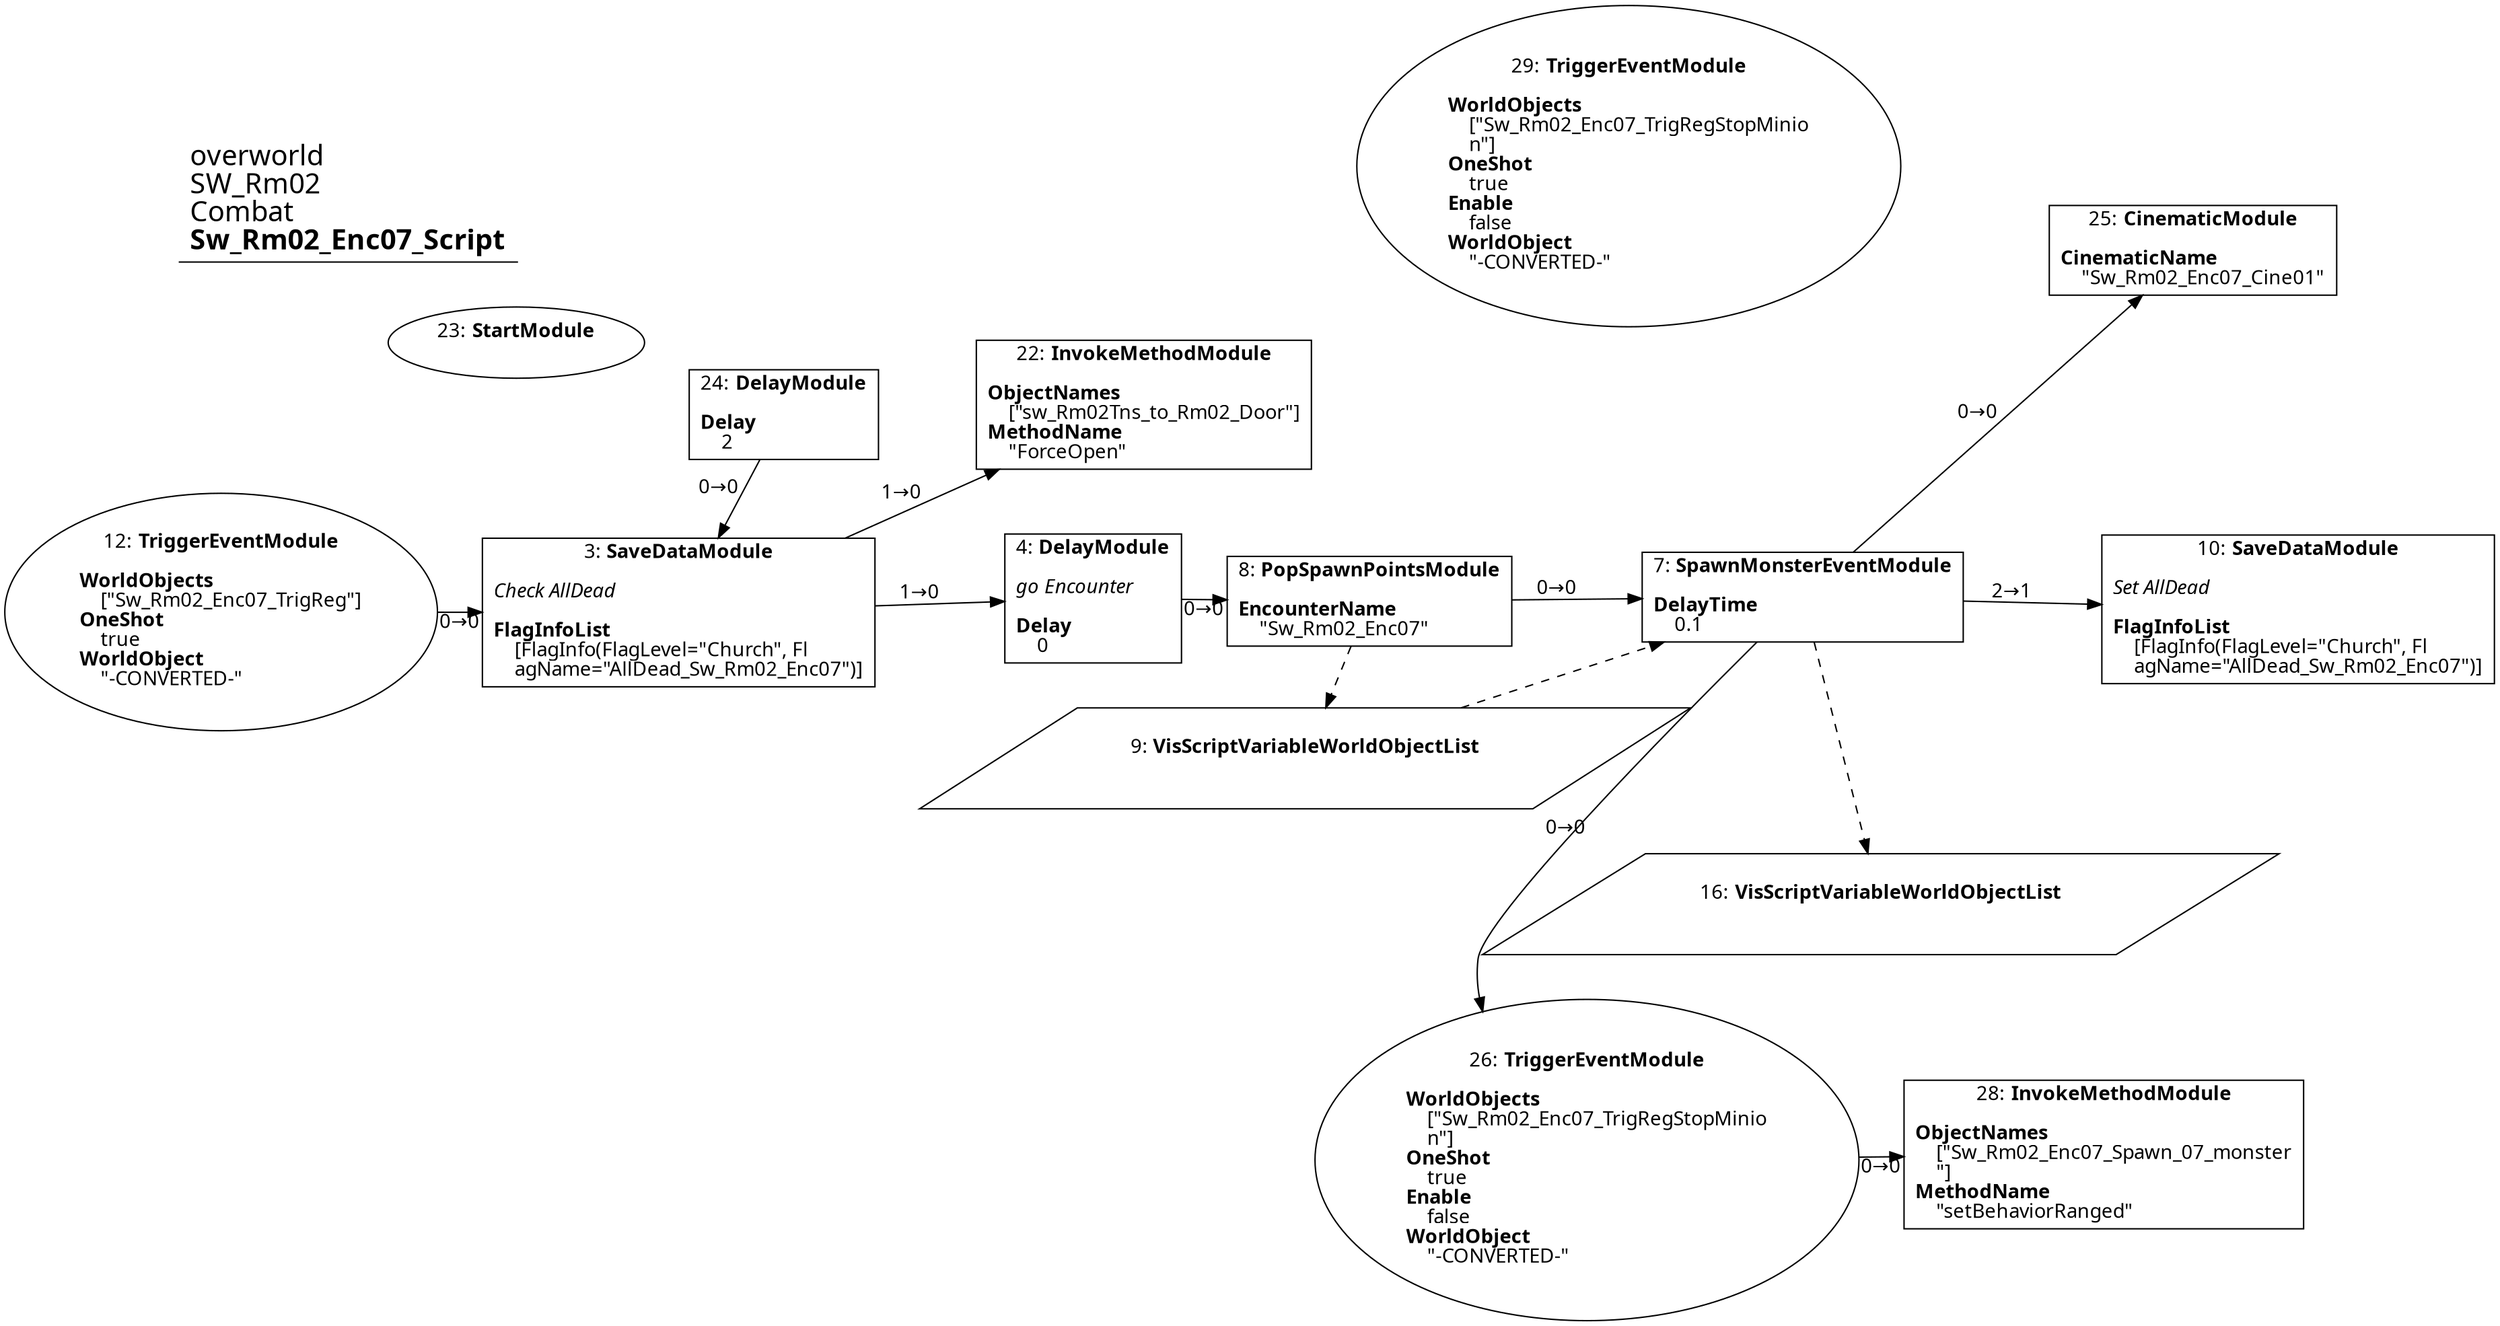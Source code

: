 digraph {
    layout = fdp;
    overlap = prism;
    sep = "+16";
    splines = spline;

    node [ shape = box ];

    graph [ fontname = "Segoe UI" ];
    node [ fontname = "Segoe UI" ];
    edge [ fontname = "Segoe UI" ];

    3 [ label = <3: <b>SaveDataModule</b><br/><br/><i>Check AllDead<br align="left"/></i><br align="left"/><b>FlagInfoList</b><br align="left"/>    [FlagInfo(FlagLevel=&quot;Church&quot;, Fl<br align="left"/>    agName=&quot;AllDead_Sw_Rm02_Enc07&quot;)]<br align="left"/>> ];
    3 [ pos = "0.342,-0.155!" ];
    3 -> 4 [ label = "1→0" ];
    3 -> 22 [ label = "1→0" ];

    4 [ label = <4: <b>DelayModule</b><br/><br/><i>go Encounter<br align="left"/></i><br align="left"/><b>Delay</b><br align="left"/>    0<br align="left"/>> ];
    4 [ pos = "0.64400005,-0.141!" ];
    4 -> 8 [ label = "0→0" ];

    7 [ label = <7: <b>SpawnMonsterEventModule</b><br/><br/><b>DelayTime</b><br align="left"/>    0.1<br align="left"/>> ];
    7 [ pos = "1.1090001,-0.13700001!" ];
    7 -> 10 [ label = "2→1" ];
    7 -> 25 [ label = "0→0" ];
    7 -> 26 [ label = "0→0" ];
    9 -> 7 [ style = dashed ];
    7 -> 16 [ style = dashed ];

    8 [ label = <8: <b>PopSpawnPointsModule</b><br/><br/><b>EncounterName</b><br align="left"/>    &quot;Sw_Rm02_Enc07&quot;<br align="left"/>> ];
    8 [ pos = "0.791,-0.142!" ];
    8 -> 7 [ label = "0→0" ];
    8 -> 9 [ style = dashed ];

    9 [ label = <9: <b>VisScriptVariableWorldObjectList</b><br/><br/>> ];
    9 [ shape = parallelogram ]
    9 [ pos = "0.813,-0.27!" ];

    10 [ label = <10: <b>SaveDataModule</b><br/><br/><i>Set AllDead<br align="left"/></i><br align="left"/><b>FlagInfoList</b><br align="left"/>    [FlagInfo(FlagLevel=&quot;Church&quot;, Fl<br align="left"/>    agName=&quot;AllDead_Sw_Rm02_Enc07&quot;)]<br align="left"/>> ];
    10 [ pos = "1.455,-0.142!" ];

    12 [ label = <12: <b>TriggerEventModule</b><br/><br/><b>WorldObjects</b><br align="left"/>    [&quot;Sw_Rm02_Enc07_TrigReg&quot;]<br align="left"/><b>OneShot</b><br align="left"/>    true<br align="left"/><b>WorldObject</b><br align="left"/>    &quot;-CONVERTED-&quot;<br align="left"/>> ];
    12 [ shape = oval ]
    12 [ pos = "0.014,-0.15400001!" ];
    12 -> 3 [ label = "0→0" ];

    16 [ label = <16: <b>VisScriptVariableWorldObjectList</b><br/><br/>> ];
    16 [ shape = parallelogram ]
    16 [ pos = "1.139,-0.35300002!" ];

    22 [ label = <22: <b>InvokeMethodModule</b><br/><br/><b>ObjectNames</b><br align="left"/>    [&quot;sw_Rm02Tns_to_Rm02_Door&quot;]<br align="left"/><b>MethodName</b><br align="left"/>    &quot;ForceOpen&quot;<br align="left"/>> ];
    22 [ pos = "0.679,0.053000003!" ];

    23 [ label = <23: <b>StartModule</b><br/><br/>> ];
    23 [ shape = oval ]
    23 [ pos = "0.141,0.085!" ];

    24 [ label = <24: <b>DelayModule</b><br/><br/><b>Delay</b><br align="left"/>    2<br align="left"/>> ];
    24 [ pos = "0.31800002,0.037!" ];
    24 -> 3 [ label = "0→0" ];

    25 [ label = <25: <b>CinematicModule</b><br/><br/><b>CinematicName</b><br align="left"/>    &quot;Sw_Rm02_Enc07_Cine01&quot;<br align="left"/>> ];
    25 [ pos = "1.3740001,0.13100001!" ];

    26 [ label = <26: <b>TriggerEventModule</b><br/><br/><b>WorldObjects</b><br align="left"/>    [&quot;Sw_Rm02_Enc07_TrigRegStopMinio<br align="left"/>    n&quot;]<br align="left"/><b>OneShot</b><br align="left"/>    true<br align="left"/><b>Enable</b><br align="left"/>    false<br align="left"/><b>WorldObject</b><br align="left"/>    &quot;-CONVERTED-&quot;<br align="left"/>> ];
    26 [ shape = oval ]
    26 [ pos = "0.97,-0.507!" ];
    26 -> 28 [ label = "0→0" ];

    28 [ label = <28: <b>InvokeMethodModule</b><br/><br/><b>ObjectNames</b><br align="left"/>    [&quot;Sw_Rm02_Enc07_Spawn_07_monster<br align="left"/>    &quot;]<br align="left"/><b>MethodName</b><br align="left"/>    &quot;setBehaviorRanged&quot;<br align="left"/>> ];
    28 [ pos = "1.2290001,-0.507!" ];

    29 [ label = <29: <b>TriggerEventModule</b><br/><br/><b>WorldObjects</b><br align="left"/>    [&quot;Sw_Rm02_Enc07_TrigRegStopMinio<br align="left"/>    n&quot;]<br align="left"/><b>OneShot</b><br align="left"/>    true<br align="left"/><b>Enable</b><br align="left"/>    false<br align="left"/><b>WorldObject</b><br align="left"/>    &quot;-CONVERTED-&quot;<br align="left"/>> ];
    29 [ shape = oval ]
    29 [ pos = "0.9620001,0.193!" ];

    title [ pos = "0.013,0.194!" ];
    title [ shape = underline ];
    title [ label = <<font point-size="20">overworld<br align="left"/>SW_Rm02<br align="left"/>Combat<br align="left"/><b>Sw_Rm02_Enc07_Script</b><br align="left"/></font>> ];
}

